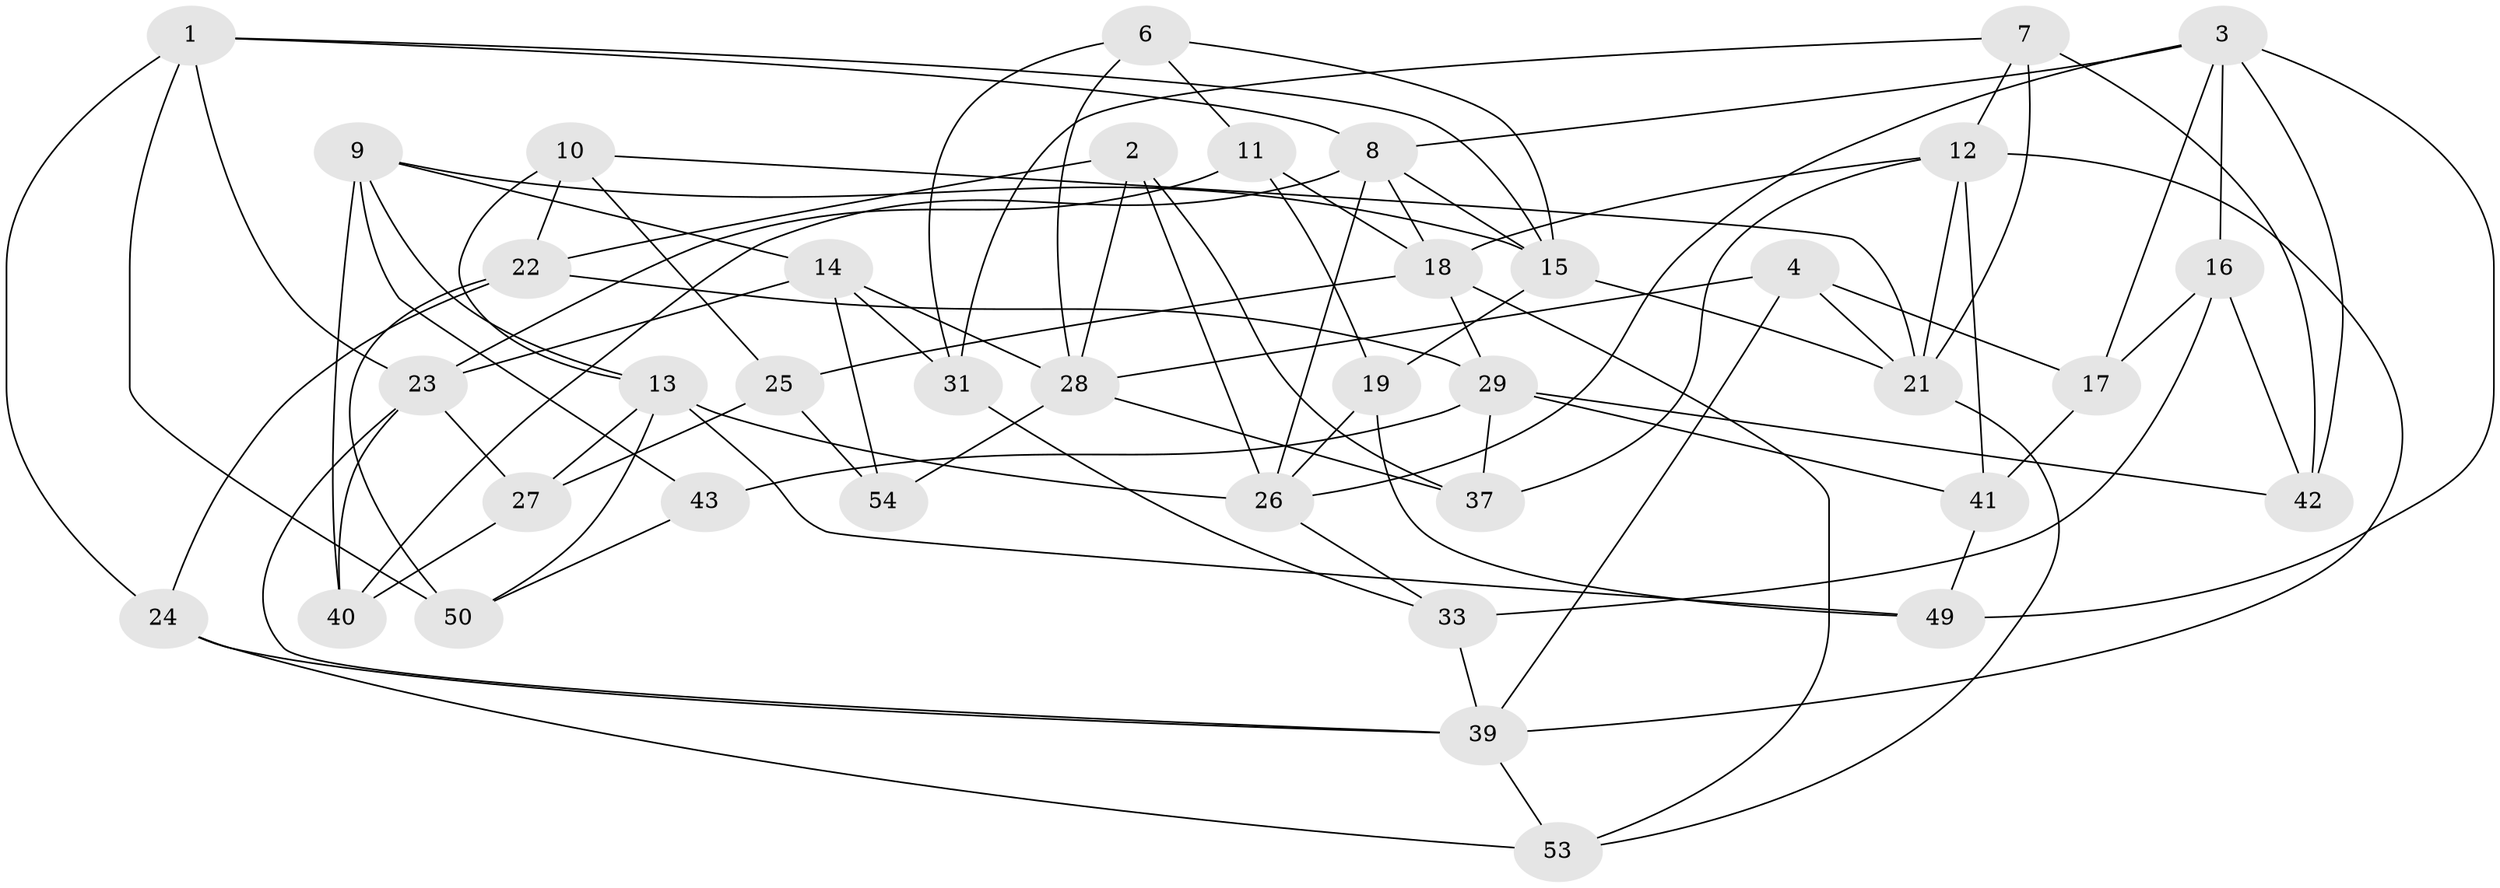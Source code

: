 // Generated by graph-tools (version 1.1) at 2025/52/02/27/25 19:52:27]
// undirected, 39 vertices, 91 edges
graph export_dot {
graph [start="1"]
  node [color=gray90,style=filled];
  1 [super="+45"];
  2;
  3 [super="+5"];
  4;
  6;
  7;
  8 [super="+48"];
  9 [super="+35"];
  10;
  11;
  12 [super="+46"];
  13 [super="+20"];
  14 [super="+47"];
  15 [super="+55"];
  16;
  17;
  18 [super="+30"];
  19;
  21 [super="+38"];
  22 [super="+32"];
  23 [super="+36"];
  24;
  25;
  26 [super="+44"];
  27;
  28 [super="+34"];
  29 [super="+56"];
  31;
  33;
  37;
  39 [super="+51"];
  40;
  41;
  42;
  43;
  49;
  50 [super="+52"];
  53;
  54;
  1 -- 24;
  1 -- 8;
  1 -- 50 [weight=2];
  1 -- 23;
  1 -- 15;
  2 -- 22;
  2 -- 37;
  2 -- 28;
  2 -- 26;
  3 -- 17;
  3 -- 49;
  3 -- 8;
  3 -- 16;
  3 -- 42;
  3 -- 26;
  4 -- 21;
  4 -- 17;
  4 -- 28;
  4 -- 39;
  6 -- 11;
  6 -- 15;
  6 -- 28;
  6 -- 31;
  7 -- 31;
  7 -- 42;
  7 -- 12;
  7 -- 21;
  8 -- 40;
  8 -- 26;
  8 -- 15;
  8 -- 18;
  9 -- 14;
  9 -- 40;
  9 -- 43 [weight=2];
  9 -- 13;
  9 -- 15;
  10 -- 22;
  10 -- 13;
  10 -- 25;
  10 -- 21;
  11 -- 23;
  11 -- 19;
  11 -- 18;
  12 -- 21;
  12 -- 18;
  12 -- 41;
  12 -- 37;
  12 -- 39;
  13 -- 49;
  13 -- 26;
  13 -- 27;
  13 -- 50;
  14 -- 54 [weight=2];
  14 -- 23;
  14 -- 28;
  14 -- 31;
  15 -- 19;
  15 -- 21;
  16 -- 33;
  16 -- 42;
  16 -- 17;
  17 -- 41;
  18 -- 53;
  18 -- 25;
  18 -- 29;
  19 -- 26;
  19 -- 49;
  21 -- 53;
  22 -- 29;
  22 -- 24;
  22 -- 50 [weight=2];
  23 -- 40;
  23 -- 27;
  23 -- 39;
  24 -- 53;
  24 -- 39;
  25 -- 27;
  25 -- 54;
  26 -- 33;
  27 -- 40;
  28 -- 37;
  28 -- 54;
  29 -- 41;
  29 -- 43;
  29 -- 37;
  29 -- 42;
  31 -- 33;
  33 -- 39;
  39 -- 53;
  41 -- 49;
  43 -- 50;
}
